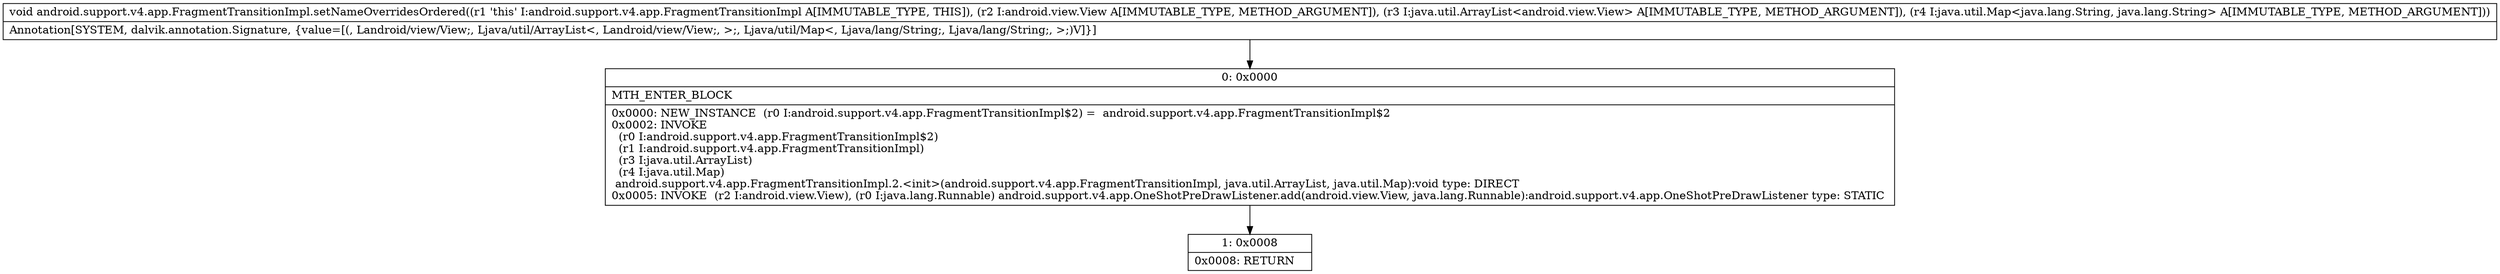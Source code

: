 digraph "CFG forandroid.support.v4.app.FragmentTransitionImpl.setNameOverridesOrdered(Landroid\/view\/View;Ljava\/util\/ArrayList;Ljava\/util\/Map;)V" {
Node_0 [shape=record,label="{0\:\ 0x0000|MTH_ENTER_BLOCK\l|0x0000: NEW_INSTANCE  (r0 I:android.support.v4.app.FragmentTransitionImpl$2) =  android.support.v4.app.FragmentTransitionImpl$2 \l0x0002: INVOKE  \l  (r0 I:android.support.v4.app.FragmentTransitionImpl$2)\l  (r1 I:android.support.v4.app.FragmentTransitionImpl)\l  (r3 I:java.util.ArrayList)\l  (r4 I:java.util.Map)\l android.support.v4.app.FragmentTransitionImpl.2.\<init\>(android.support.v4.app.FragmentTransitionImpl, java.util.ArrayList, java.util.Map):void type: DIRECT \l0x0005: INVOKE  (r2 I:android.view.View), (r0 I:java.lang.Runnable) android.support.v4.app.OneShotPreDrawListener.add(android.view.View, java.lang.Runnable):android.support.v4.app.OneShotPreDrawListener type: STATIC \l}"];
Node_1 [shape=record,label="{1\:\ 0x0008|0x0008: RETURN   \l}"];
MethodNode[shape=record,label="{void android.support.v4.app.FragmentTransitionImpl.setNameOverridesOrdered((r1 'this' I:android.support.v4.app.FragmentTransitionImpl A[IMMUTABLE_TYPE, THIS]), (r2 I:android.view.View A[IMMUTABLE_TYPE, METHOD_ARGUMENT]), (r3 I:java.util.ArrayList\<android.view.View\> A[IMMUTABLE_TYPE, METHOD_ARGUMENT]), (r4 I:java.util.Map\<java.lang.String, java.lang.String\> A[IMMUTABLE_TYPE, METHOD_ARGUMENT]))  | Annotation[SYSTEM, dalvik.annotation.Signature, \{value=[(, Landroid\/view\/View;, Ljava\/util\/ArrayList\<, Landroid\/view\/View;, \>;, Ljava\/util\/Map\<, Ljava\/lang\/String;, Ljava\/lang\/String;, \>;)V]\}]\l}"];
MethodNode -> Node_0;
Node_0 -> Node_1;
}

